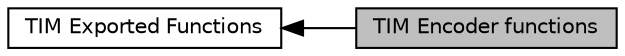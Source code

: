 digraph "TIM Encoder functions"
{
  edge [fontname="Helvetica",fontsize="10",labelfontname="Helvetica",labelfontsize="10"];
  node [fontname="Helvetica",fontsize="10",shape=box];
  rankdir=LR;
  Node2 [label="TIM Exported Functions",height=0.2,width=0.4,color="black", fillcolor="white", style="filled",URL="$group__TIM__Exported__Functions.html",tooltip=" "];
  Node1 [label="TIM Encoder functions",height=0.2,width=0.4,color="black", fillcolor="grey75", style="filled", fontcolor="black",tooltip="TIM Encoder functions."];
  Node2->Node1 [shape=plaintext, dir="back", style="solid"];
}
